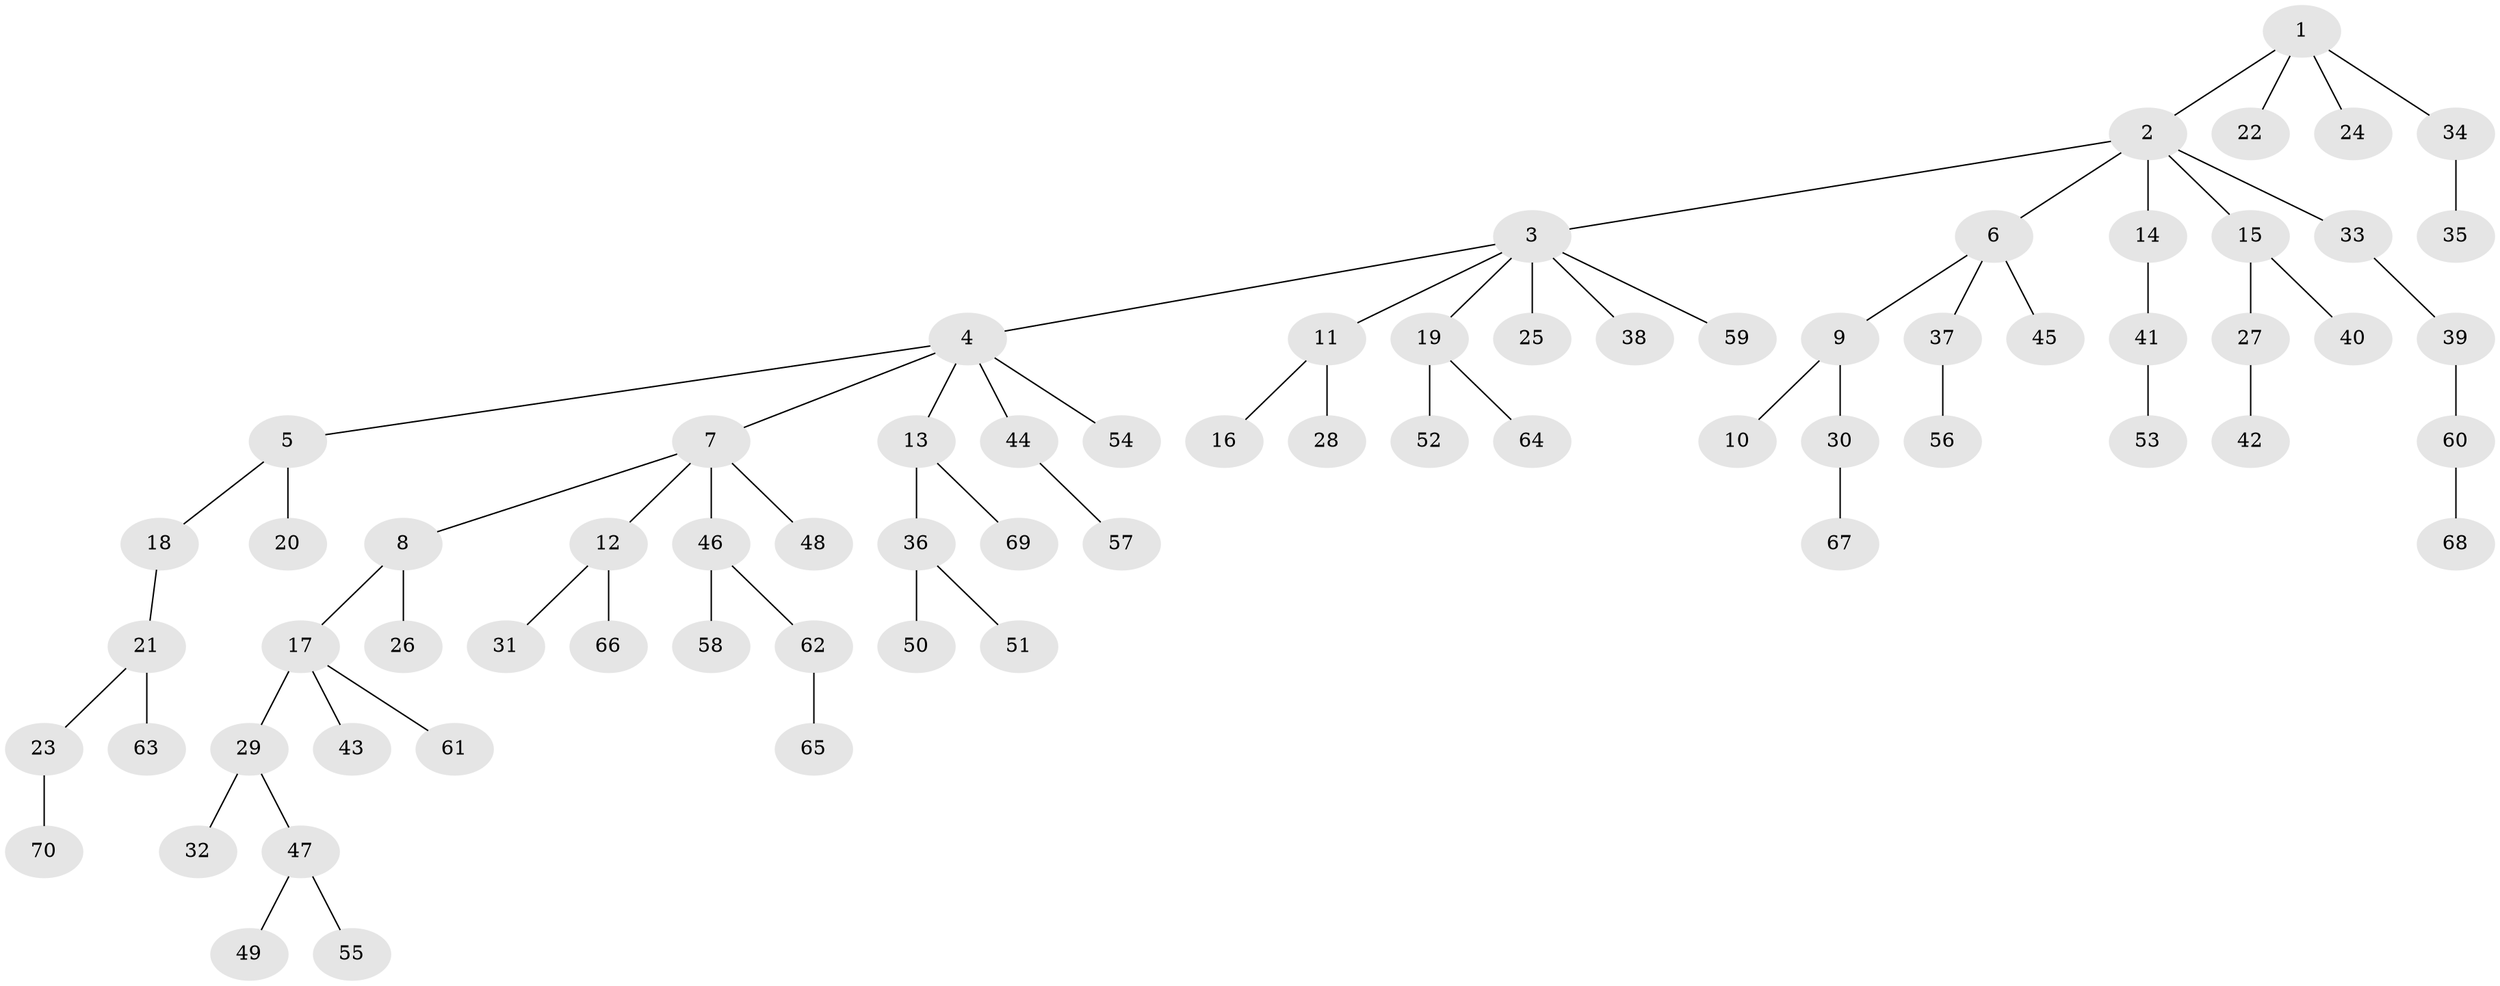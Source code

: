 // coarse degree distribution, {6: 0.03571428571428571, 2: 0.32142857142857145, 1: 0.5, 3: 0.03571428571428571, 4: 0.07142857142857142, 5: 0.03571428571428571}
// Generated by graph-tools (version 1.1) at 2025/37/03/04/25 23:37:22]
// undirected, 70 vertices, 69 edges
graph export_dot {
  node [color=gray90,style=filled];
  1;
  2;
  3;
  4;
  5;
  6;
  7;
  8;
  9;
  10;
  11;
  12;
  13;
  14;
  15;
  16;
  17;
  18;
  19;
  20;
  21;
  22;
  23;
  24;
  25;
  26;
  27;
  28;
  29;
  30;
  31;
  32;
  33;
  34;
  35;
  36;
  37;
  38;
  39;
  40;
  41;
  42;
  43;
  44;
  45;
  46;
  47;
  48;
  49;
  50;
  51;
  52;
  53;
  54;
  55;
  56;
  57;
  58;
  59;
  60;
  61;
  62;
  63;
  64;
  65;
  66;
  67;
  68;
  69;
  70;
  1 -- 2;
  1 -- 22;
  1 -- 24;
  1 -- 34;
  2 -- 3;
  2 -- 6;
  2 -- 14;
  2 -- 15;
  2 -- 33;
  3 -- 4;
  3 -- 11;
  3 -- 19;
  3 -- 25;
  3 -- 38;
  3 -- 59;
  4 -- 5;
  4 -- 7;
  4 -- 13;
  4 -- 44;
  4 -- 54;
  5 -- 18;
  5 -- 20;
  6 -- 9;
  6 -- 37;
  6 -- 45;
  7 -- 8;
  7 -- 12;
  7 -- 46;
  7 -- 48;
  8 -- 17;
  8 -- 26;
  9 -- 10;
  9 -- 30;
  11 -- 16;
  11 -- 28;
  12 -- 31;
  12 -- 66;
  13 -- 36;
  13 -- 69;
  14 -- 41;
  15 -- 27;
  15 -- 40;
  17 -- 29;
  17 -- 43;
  17 -- 61;
  18 -- 21;
  19 -- 52;
  19 -- 64;
  21 -- 23;
  21 -- 63;
  23 -- 70;
  27 -- 42;
  29 -- 32;
  29 -- 47;
  30 -- 67;
  33 -- 39;
  34 -- 35;
  36 -- 50;
  36 -- 51;
  37 -- 56;
  39 -- 60;
  41 -- 53;
  44 -- 57;
  46 -- 58;
  46 -- 62;
  47 -- 49;
  47 -- 55;
  60 -- 68;
  62 -- 65;
}
